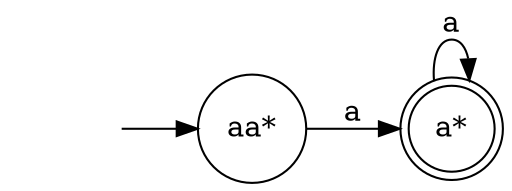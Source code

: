 digraph {
	rankdir = LR
	dummy [label = "", shape = none]
	0 [label = "aa*", shape = circle]
	1 [label = "a*", shape = doublecircle]
	dummy -> 0
	0 -> 1 [label = "a"]
	1 -> 1 [label = "a"]
}
